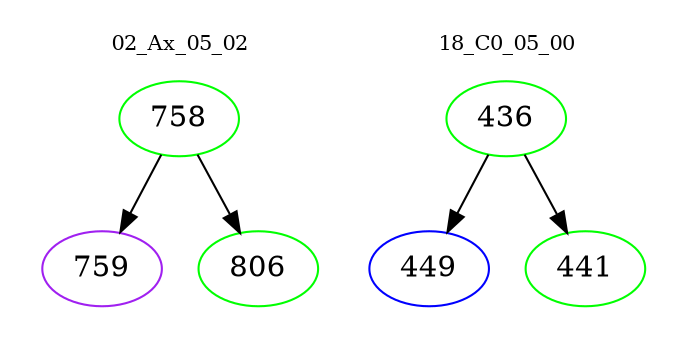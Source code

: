 digraph{
subgraph cluster_0 {
color = white
label = "02_Ax_05_02";
fontsize=10;
T0_758 [label="758", color="green"]
T0_758 -> T0_759 [color="black"]
T0_759 [label="759", color="purple"]
T0_758 -> T0_806 [color="black"]
T0_806 [label="806", color="green"]
}
subgraph cluster_1 {
color = white
label = "18_C0_05_00";
fontsize=10;
T1_436 [label="436", color="green"]
T1_436 -> T1_449 [color="black"]
T1_449 [label="449", color="blue"]
T1_436 -> T1_441 [color="black"]
T1_441 [label="441", color="green"]
}
}
